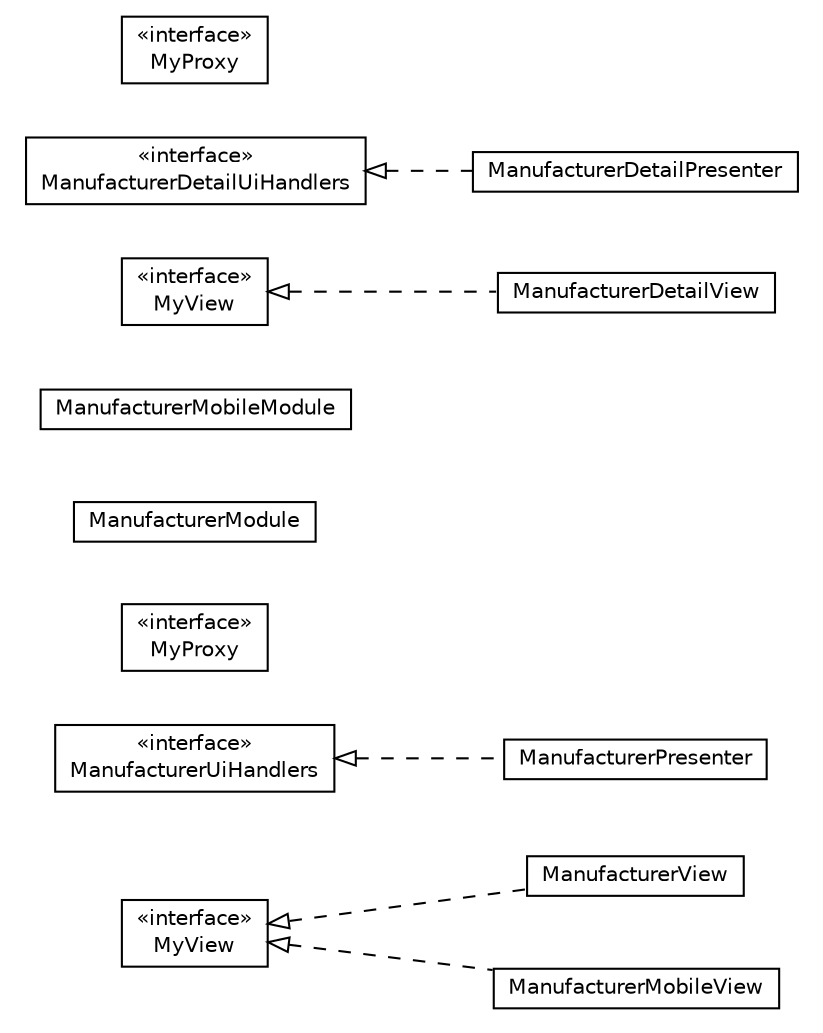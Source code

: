 #!/usr/local/bin/dot
#
# Class diagram 
# Generated by UMLGraph version R5_6-24-gf6e263 (http://www.umlgraph.org/)
#

digraph G {
	edge [fontname="Helvetica",fontsize=10,labelfontname="Helvetica",labelfontsize=10];
	node [fontname="Helvetica",fontsize=10,shape=plaintext];
	nodesep=0.25;
	ranksep=0.5;
	rankdir=LR;
	// com.gwtplatform.carstore.client.application.manufacturer.ManufacturerView
	c34863 [label=<<table title="com.gwtplatform.carstore.client.application.manufacturer.ManufacturerView" border="0" cellborder="1" cellspacing="0" cellpadding="2" port="p" href="./ManufacturerView.html">
		<tr><td><table border="0" cellspacing="0" cellpadding="1">
<tr><td align="center" balign="center"> ManufacturerView </td></tr>
		</table></td></tr>
		</table>>, URL="./ManufacturerView.html", fontname="Helvetica", fontcolor="black", fontsize=10.0];
	// com.gwtplatform.carstore.client.application.manufacturer.ManufacturerUiHandlers
	c34864 [label=<<table title="com.gwtplatform.carstore.client.application.manufacturer.ManufacturerUiHandlers" border="0" cellborder="1" cellspacing="0" cellpadding="2" port="p" href="./ManufacturerUiHandlers.html">
		<tr><td><table border="0" cellspacing="0" cellpadding="1">
<tr><td align="center" balign="center"> &#171;interface&#187; </td></tr>
<tr><td align="center" balign="center"> ManufacturerUiHandlers </td></tr>
		</table></td></tr>
		</table>>, URL="./ManufacturerUiHandlers.html", fontname="Helvetica", fontcolor="black", fontsize=10.0];
	// com.gwtplatform.carstore.client.application.manufacturer.ManufacturerPresenter
	c34865 [label=<<table title="com.gwtplatform.carstore.client.application.manufacturer.ManufacturerPresenter" border="0" cellborder="1" cellspacing="0" cellpadding="2" port="p" href="./ManufacturerPresenter.html">
		<tr><td><table border="0" cellspacing="0" cellpadding="1">
<tr><td align="center" balign="center"> ManufacturerPresenter </td></tr>
		</table></td></tr>
		</table>>, URL="./ManufacturerPresenter.html", fontname="Helvetica", fontcolor="black", fontsize=10.0];
	// com.gwtplatform.carstore.client.application.manufacturer.ManufacturerPresenter.MyView
	c34866 [label=<<table title="com.gwtplatform.carstore.client.application.manufacturer.ManufacturerPresenter.MyView" border="0" cellborder="1" cellspacing="0" cellpadding="2" port="p" href="./ManufacturerPresenter.MyView.html">
		<tr><td><table border="0" cellspacing="0" cellpadding="1">
<tr><td align="center" balign="center"> &#171;interface&#187; </td></tr>
<tr><td align="center" balign="center"> MyView </td></tr>
		</table></td></tr>
		</table>>, URL="./ManufacturerPresenter.MyView.html", fontname="Helvetica", fontcolor="black", fontsize=10.0];
	// com.gwtplatform.carstore.client.application.manufacturer.ManufacturerPresenter.MyProxy
	c34867 [label=<<table title="com.gwtplatform.carstore.client.application.manufacturer.ManufacturerPresenter.MyProxy" border="0" cellborder="1" cellspacing="0" cellpadding="2" port="p" href="./ManufacturerPresenter.MyProxy.html">
		<tr><td><table border="0" cellspacing="0" cellpadding="1">
<tr><td align="center" balign="center"> &#171;interface&#187; </td></tr>
<tr><td align="center" balign="center"> MyProxy </td></tr>
		</table></td></tr>
		</table>>, URL="./ManufacturerPresenter.MyProxy.html", fontname="Helvetica", fontcolor="black", fontsize=10.0];
	// com.gwtplatform.carstore.client.application.manufacturer.ManufacturerModule
	c34868 [label=<<table title="com.gwtplatform.carstore.client.application.manufacturer.ManufacturerModule" border="0" cellborder="1" cellspacing="0" cellpadding="2" port="p" href="./ManufacturerModule.html">
		<tr><td><table border="0" cellspacing="0" cellpadding="1">
<tr><td align="center" balign="center"> ManufacturerModule </td></tr>
		</table></td></tr>
		</table>>, URL="./ManufacturerModule.html", fontname="Helvetica", fontcolor="black", fontsize=10.0];
	// com.gwtplatform.carstore.client.application.manufacturer.ManufacturerMobileView
	c34869 [label=<<table title="com.gwtplatform.carstore.client.application.manufacturer.ManufacturerMobileView" border="0" cellborder="1" cellspacing="0" cellpadding="2" port="p" href="./ManufacturerMobileView.html">
		<tr><td><table border="0" cellspacing="0" cellpadding="1">
<tr><td align="center" balign="center"> ManufacturerMobileView </td></tr>
		</table></td></tr>
		</table>>, URL="./ManufacturerMobileView.html", fontname="Helvetica", fontcolor="black", fontsize=10.0];
	// com.gwtplatform.carstore.client.application.manufacturer.ManufacturerMobileModule
	c34870 [label=<<table title="com.gwtplatform.carstore.client.application.manufacturer.ManufacturerMobileModule" border="0" cellborder="1" cellspacing="0" cellpadding="2" port="p" href="./ManufacturerMobileModule.html">
		<tr><td><table border="0" cellspacing="0" cellpadding="1">
<tr><td align="center" balign="center"> ManufacturerMobileModule </td></tr>
		</table></td></tr>
		</table>>, URL="./ManufacturerMobileModule.html", fontname="Helvetica", fontcolor="black", fontsize=10.0];
	// com.gwtplatform.carstore.client.application.manufacturer.ManufacturerDetailView
	c34871 [label=<<table title="com.gwtplatform.carstore.client.application.manufacturer.ManufacturerDetailView" border="0" cellborder="1" cellspacing="0" cellpadding="2" port="p" href="./ManufacturerDetailView.html">
		<tr><td><table border="0" cellspacing="0" cellpadding="1">
<tr><td align="center" balign="center"> ManufacturerDetailView </td></tr>
		</table></td></tr>
		</table>>, URL="./ManufacturerDetailView.html", fontname="Helvetica", fontcolor="black", fontsize=10.0];
	// com.gwtplatform.carstore.client.application.manufacturer.ManufacturerDetailUiHandlers
	c34872 [label=<<table title="com.gwtplatform.carstore.client.application.manufacturer.ManufacturerDetailUiHandlers" border="0" cellborder="1" cellspacing="0" cellpadding="2" port="p" href="./ManufacturerDetailUiHandlers.html">
		<tr><td><table border="0" cellspacing="0" cellpadding="1">
<tr><td align="center" balign="center"> &#171;interface&#187; </td></tr>
<tr><td align="center" balign="center"> ManufacturerDetailUiHandlers </td></tr>
		</table></td></tr>
		</table>>, URL="./ManufacturerDetailUiHandlers.html", fontname="Helvetica", fontcolor="black", fontsize=10.0];
	// com.gwtplatform.carstore.client.application.manufacturer.ManufacturerDetailPresenter
	c34873 [label=<<table title="com.gwtplatform.carstore.client.application.manufacturer.ManufacturerDetailPresenter" border="0" cellborder="1" cellspacing="0" cellpadding="2" port="p" href="./ManufacturerDetailPresenter.html">
		<tr><td><table border="0" cellspacing="0" cellpadding="1">
<tr><td align="center" balign="center"> ManufacturerDetailPresenter </td></tr>
		</table></td></tr>
		</table>>, URL="./ManufacturerDetailPresenter.html", fontname="Helvetica", fontcolor="black", fontsize=10.0];
	// com.gwtplatform.carstore.client.application.manufacturer.ManufacturerDetailPresenter.MyView
	c34874 [label=<<table title="com.gwtplatform.carstore.client.application.manufacturer.ManufacturerDetailPresenter.MyView" border="0" cellborder="1" cellspacing="0" cellpadding="2" port="p" href="./ManufacturerDetailPresenter.MyView.html">
		<tr><td><table border="0" cellspacing="0" cellpadding="1">
<tr><td align="center" balign="center"> &#171;interface&#187; </td></tr>
<tr><td align="center" balign="center"> MyView </td></tr>
		</table></td></tr>
		</table>>, URL="./ManufacturerDetailPresenter.MyView.html", fontname="Helvetica", fontcolor="black", fontsize=10.0];
	// com.gwtplatform.carstore.client.application.manufacturer.ManufacturerDetailPresenter.MyProxy
	c34875 [label=<<table title="com.gwtplatform.carstore.client.application.manufacturer.ManufacturerDetailPresenter.MyProxy" border="0" cellborder="1" cellspacing="0" cellpadding="2" port="p" href="./ManufacturerDetailPresenter.MyProxy.html">
		<tr><td><table border="0" cellspacing="0" cellpadding="1">
<tr><td align="center" balign="center"> &#171;interface&#187; </td></tr>
<tr><td align="center" balign="center"> MyProxy </td></tr>
		</table></td></tr>
		</table>>, URL="./ManufacturerDetailPresenter.MyProxy.html", fontname="Helvetica", fontcolor="black", fontsize=10.0];
	//com.gwtplatform.carstore.client.application.manufacturer.ManufacturerView implements com.gwtplatform.carstore.client.application.manufacturer.ManufacturerPresenter.MyView
	c34866:p -> c34863:p [dir=back,arrowtail=empty,style=dashed];
	//com.gwtplatform.carstore.client.application.manufacturer.ManufacturerPresenter implements com.gwtplatform.carstore.client.application.manufacturer.ManufacturerUiHandlers
	c34864:p -> c34865:p [dir=back,arrowtail=empty,style=dashed];
	//com.gwtplatform.carstore.client.application.manufacturer.ManufacturerMobileView implements com.gwtplatform.carstore.client.application.manufacturer.ManufacturerPresenter.MyView
	c34866:p -> c34869:p [dir=back,arrowtail=empty,style=dashed];
	//com.gwtplatform.carstore.client.application.manufacturer.ManufacturerDetailView implements com.gwtplatform.carstore.client.application.manufacturer.ManufacturerDetailPresenter.MyView
	c34874:p -> c34871:p [dir=back,arrowtail=empty,style=dashed];
	//com.gwtplatform.carstore.client.application.manufacturer.ManufacturerDetailPresenter implements com.gwtplatform.carstore.client.application.manufacturer.ManufacturerDetailUiHandlers
	c34872:p -> c34873:p [dir=back,arrowtail=empty,style=dashed];
}

